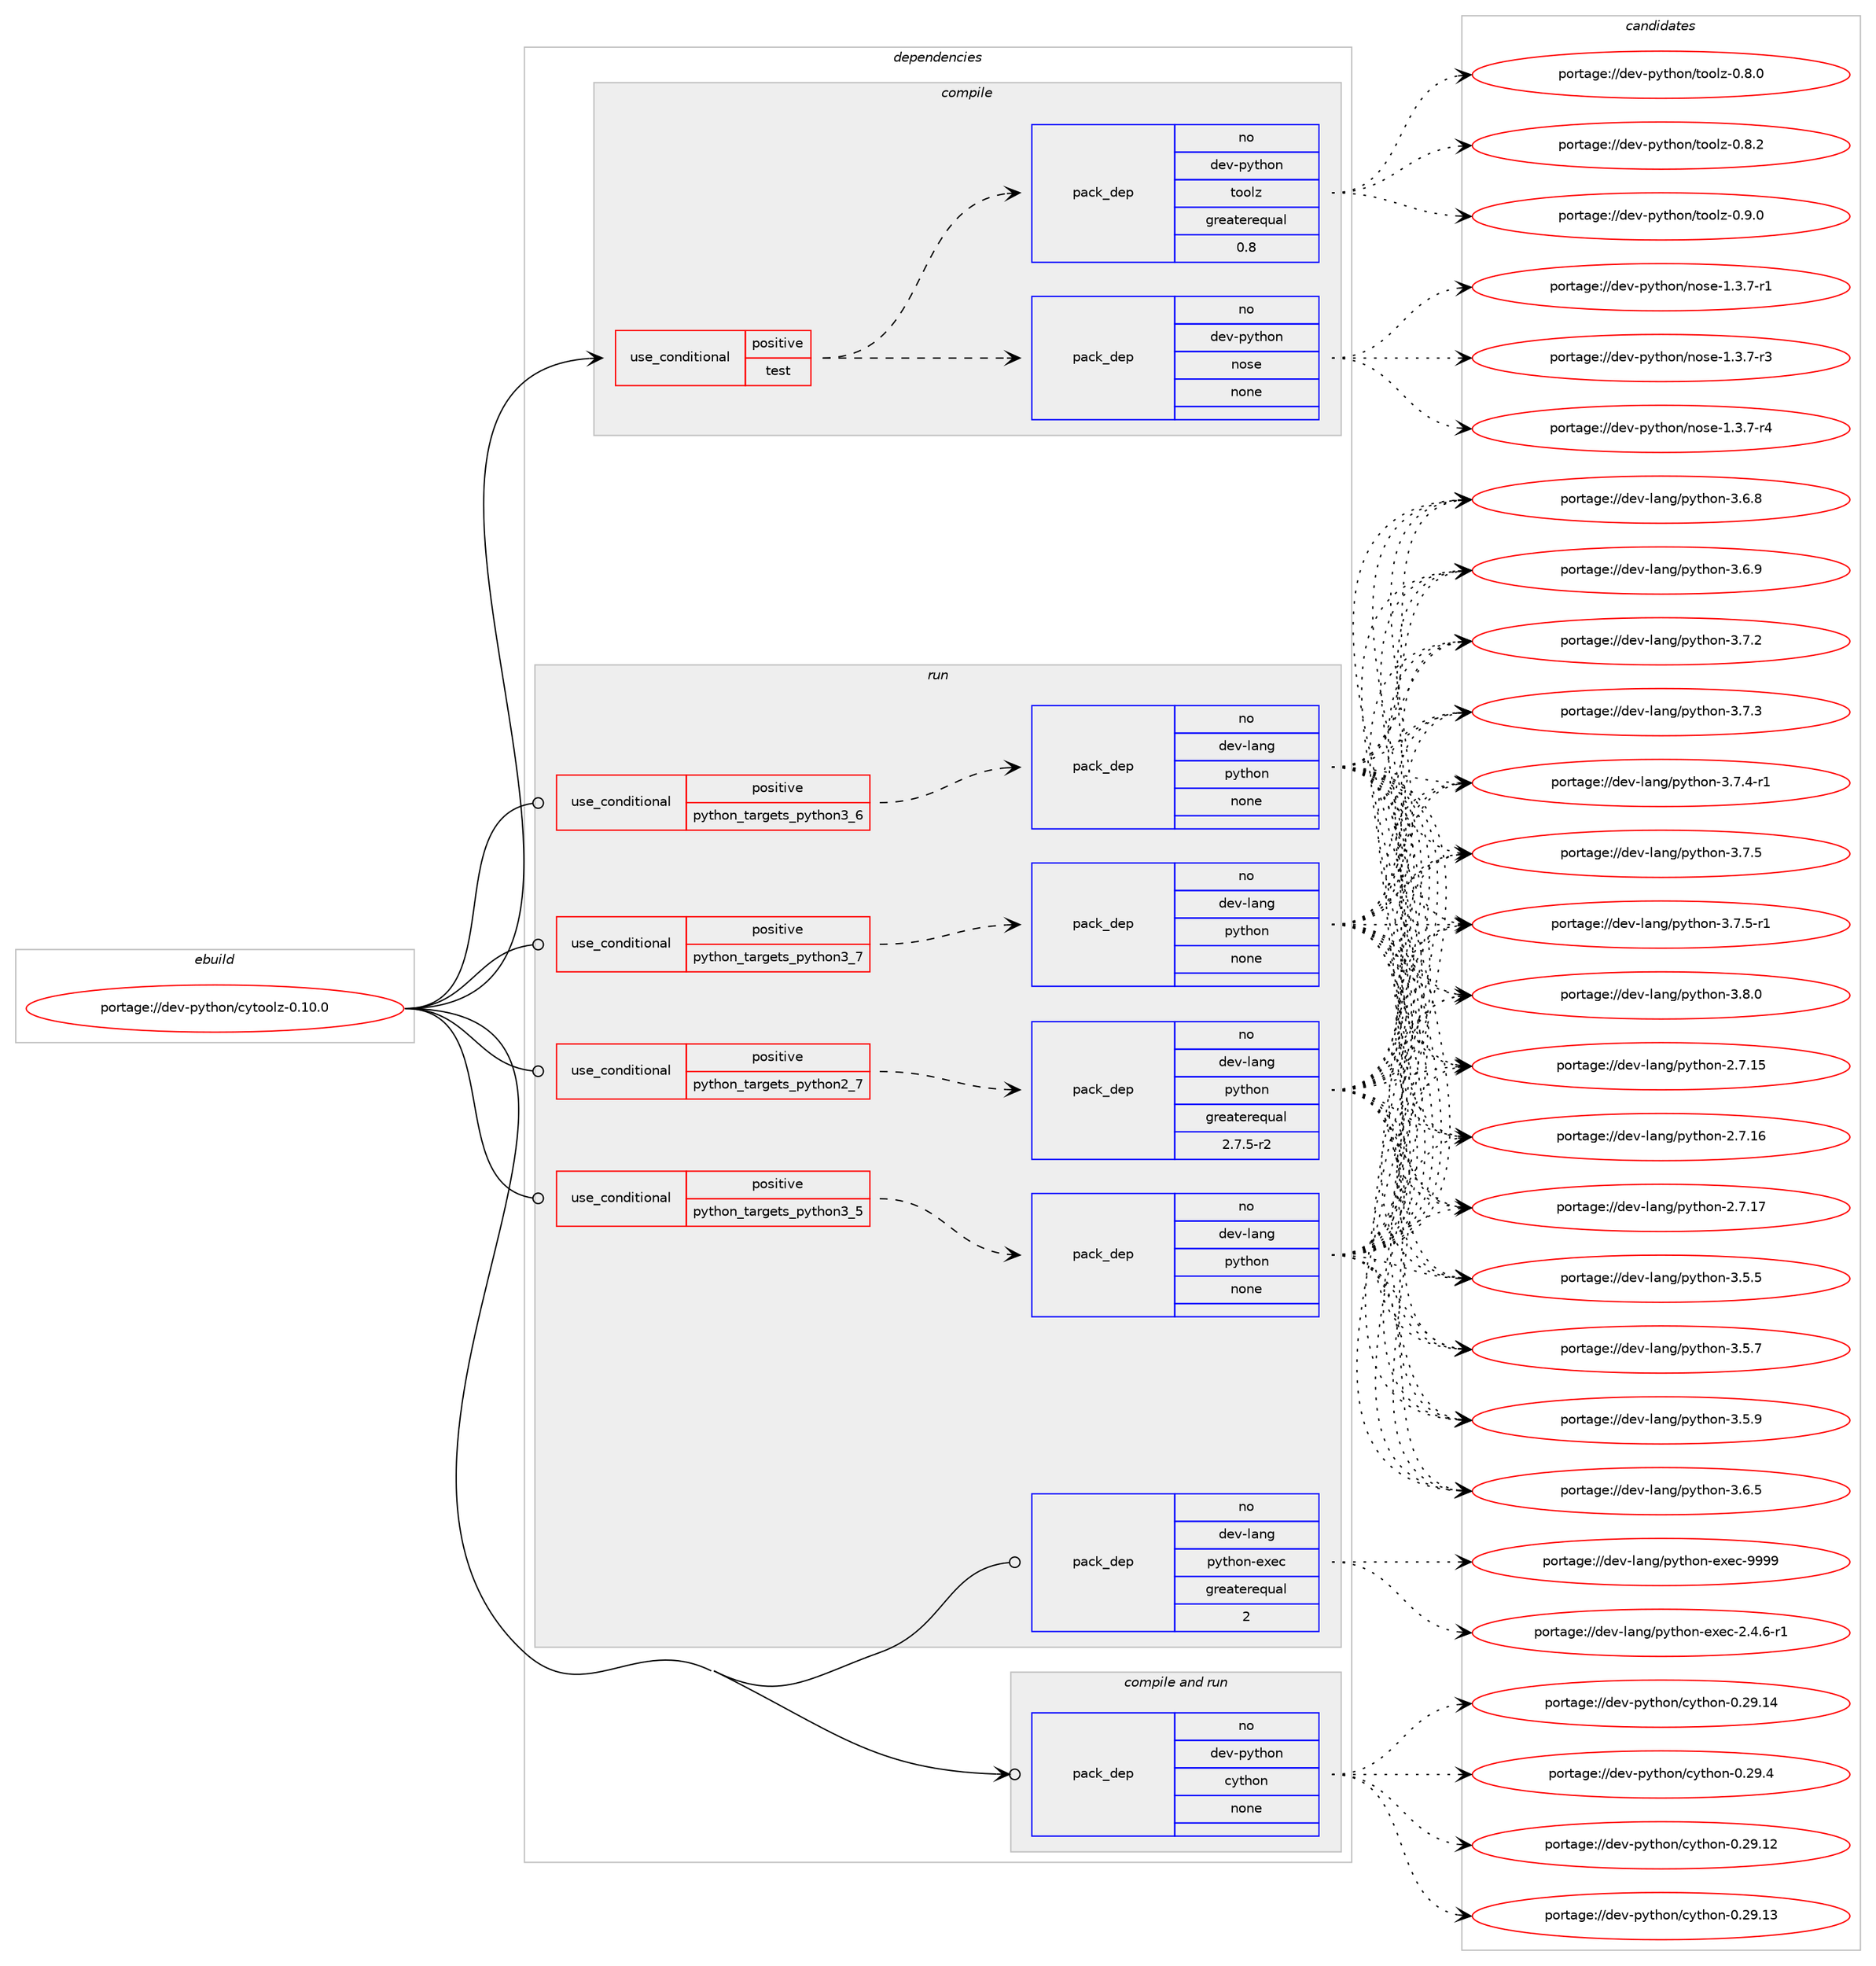 digraph prolog {

# *************
# Graph options
# *************

newrank=true;
concentrate=true;
compound=true;
graph [rankdir=LR,fontname=Helvetica,fontsize=10,ranksep=1.5];#, ranksep=2.5, nodesep=0.2];
edge  [arrowhead=vee];
node  [fontname=Helvetica,fontsize=10];

# **********
# The ebuild
# **********

subgraph cluster_leftcol {
color=gray;
rank=same;
label=<<i>ebuild</i>>;
id [label="portage://dev-python/cytoolz-0.10.0", color=red, width=4, href="../dev-python/cytoolz-0.10.0.svg"];
}

# ****************
# The dependencies
# ****************

subgraph cluster_midcol {
color=gray;
label=<<i>dependencies</i>>;
subgraph cluster_compile {
fillcolor="#eeeeee";
style=filled;
label=<<i>compile</i>>;
subgraph cond27439 {
dependency135655 [label=<<TABLE BORDER="0" CELLBORDER="1" CELLSPACING="0" CELLPADDING="4"><TR><TD ROWSPAN="3" CELLPADDING="10">use_conditional</TD></TR><TR><TD>positive</TD></TR><TR><TD>test</TD></TR></TABLE>>, shape=none, color=red];
subgraph pack104902 {
dependency135656 [label=<<TABLE BORDER="0" CELLBORDER="1" CELLSPACING="0" CELLPADDING="4" WIDTH="220"><TR><TD ROWSPAN="6" CELLPADDING="30">pack_dep</TD></TR><TR><TD WIDTH="110">no</TD></TR><TR><TD>dev-python</TD></TR><TR><TD>nose</TD></TR><TR><TD>none</TD></TR><TR><TD></TD></TR></TABLE>>, shape=none, color=blue];
}
dependency135655:e -> dependency135656:w [weight=20,style="dashed",arrowhead="vee"];
subgraph pack104903 {
dependency135657 [label=<<TABLE BORDER="0" CELLBORDER="1" CELLSPACING="0" CELLPADDING="4" WIDTH="220"><TR><TD ROWSPAN="6" CELLPADDING="30">pack_dep</TD></TR><TR><TD WIDTH="110">no</TD></TR><TR><TD>dev-python</TD></TR><TR><TD>toolz</TD></TR><TR><TD>greaterequal</TD></TR><TR><TD>0.8</TD></TR></TABLE>>, shape=none, color=blue];
}
dependency135655:e -> dependency135657:w [weight=20,style="dashed",arrowhead="vee"];
}
id:e -> dependency135655:w [weight=20,style="solid",arrowhead="vee"];
}
subgraph cluster_compileandrun {
fillcolor="#eeeeee";
style=filled;
label=<<i>compile and run</i>>;
subgraph pack104904 {
dependency135658 [label=<<TABLE BORDER="0" CELLBORDER="1" CELLSPACING="0" CELLPADDING="4" WIDTH="220"><TR><TD ROWSPAN="6" CELLPADDING="30">pack_dep</TD></TR><TR><TD WIDTH="110">no</TD></TR><TR><TD>dev-python</TD></TR><TR><TD>cython</TD></TR><TR><TD>none</TD></TR><TR><TD></TD></TR></TABLE>>, shape=none, color=blue];
}
id:e -> dependency135658:w [weight=20,style="solid",arrowhead="odotvee"];
}
subgraph cluster_run {
fillcolor="#eeeeee";
style=filled;
label=<<i>run</i>>;
subgraph cond27440 {
dependency135659 [label=<<TABLE BORDER="0" CELLBORDER="1" CELLSPACING="0" CELLPADDING="4"><TR><TD ROWSPAN="3" CELLPADDING="10">use_conditional</TD></TR><TR><TD>positive</TD></TR><TR><TD>python_targets_python2_7</TD></TR></TABLE>>, shape=none, color=red];
subgraph pack104905 {
dependency135660 [label=<<TABLE BORDER="0" CELLBORDER="1" CELLSPACING="0" CELLPADDING="4" WIDTH="220"><TR><TD ROWSPAN="6" CELLPADDING="30">pack_dep</TD></TR><TR><TD WIDTH="110">no</TD></TR><TR><TD>dev-lang</TD></TR><TR><TD>python</TD></TR><TR><TD>greaterequal</TD></TR><TR><TD>2.7.5-r2</TD></TR></TABLE>>, shape=none, color=blue];
}
dependency135659:e -> dependency135660:w [weight=20,style="dashed",arrowhead="vee"];
}
id:e -> dependency135659:w [weight=20,style="solid",arrowhead="odot"];
subgraph cond27441 {
dependency135661 [label=<<TABLE BORDER="0" CELLBORDER="1" CELLSPACING="0" CELLPADDING="4"><TR><TD ROWSPAN="3" CELLPADDING="10">use_conditional</TD></TR><TR><TD>positive</TD></TR><TR><TD>python_targets_python3_5</TD></TR></TABLE>>, shape=none, color=red];
subgraph pack104906 {
dependency135662 [label=<<TABLE BORDER="0" CELLBORDER="1" CELLSPACING="0" CELLPADDING="4" WIDTH="220"><TR><TD ROWSPAN="6" CELLPADDING="30">pack_dep</TD></TR><TR><TD WIDTH="110">no</TD></TR><TR><TD>dev-lang</TD></TR><TR><TD>python</TD></TR><TR><TD>none</TD></TR><TR><TD></TD></TR></TABLE>>, shape=none, color=blue];
}
dependency135661:e -> dependency135662:w [weight=20,style="dashed",arrowhead="vee"];
}
id:e -> dependency135661:w [weight=20,style="solid",arrowhead="odot"];
subgraph cond27442 {
dependency135663 [label=<<TABLE BORDER="0" CELLBORDER="1" CELLSPACING="0" CELLPADDING="4"><TR><TD ROWSPAN="3" CELLPADDING="10">use_conditional</TD></TR><TR><TD>positive</TD></TR><TR><TD>python_targets_python3_6</TD></TR></TABLE>>, shape=none, color=red];
subgraph pack104907 {
dependency135664 [label=<<TABLE BORDER="0" CELLBORDER="1" CELLSPACING="0" CELLPADDING="4" WIDTH="220"><TR><TD ROWSPAN="6" CELLPADDING="30">pack_dep</TD></TR><TR><TD WIDTH="110">no</TD></TR><TR><TD>dev-lang</TD></TR><TR><TD>python</TD></TR><TR><TD>none</TD></TR><TR><TD></TD></TR></TABLE>>, shape=none, color=blue];
}
dependency135663:e -> dependency135664:w [weight=20,style="dashed",arrowhead="vee"];
}
id:e -> dependency135663:w [weight=20,style="solid",arrowhead="odot"];
subgraph cond27443 {
dependency135665 [label=<<TABLE BORDER="0" CELLBORDER="1" CELLSPACING="0" CELLPADDING="4"><TR><TD ROWSPAN="3" CELLPADDING="10">use_conditional</TD></TR><TR><TD>positive</TD></TR><TR><TD>python_targets_python3_7</TD></TR></TABLE>>, shape=none, color=red];
subgraph pack104908 {
dependency135666 [label=<<TABLE BORDER="0" CELLBORDER="1" CELLSPACING="0" CELLPADDING="4" WIDTH="220"><TR><TD ROWSPAN="6" CELLPADDING="30">pack_dep</TD></TR><TR><TD WIDTH="110">no</TD></TR><TR><TD>dev-lang</TD></TR><TR><TD>python</TD></TR><TR><TD>none</TD></TR><TR><TD></TD></TR></TABLE>>, shape=none, color=blue];
}
dependency135665:e -> dependency135666:w [weight=20,style="dashed",arrowhead="vee"];
}
id:e -> dependency135665:w [weight=20,style="solid",arrowhead="odot"];
subgraph pack104909 {
dependency135667 [label=<<TABLE BORDER="0" CELLBORDER="1" CELLSPACING="0" CELLPADDING="4" WIDTH="220"><TR><TD ROWSPAN="6" CELLPADDING="30">pack_dep</TD></TR><TR><TD WIDTH="110">no</TD></TR><TR><TD>dev-lang</TD></TR><TR><TD>python-exec</TD></TR><TR><TD>greaterequal</TD></TR><TR><TD>2</TD></TR></TABLE>>, shape=none, color=blue];
}
id:e -> dependency135667:w [weight=20,style="solid",arrowhead="odot"];
}
}

# **************
# The candidates
# **************

subgraph cluster_choices {
rank=same;
color=gray;
label=<<i>candidates</i>>;

subgraph choice104902 {
color=black;
nodesep=1;
choiceportage10010111845112121116104111110471101111151014549465146554511449 [label="portage://dev-python/nose-1.3.7-r1", color=red, width=4,href="../dev-python/nose-1.3.7-r1.svg"];
choiceportage10010111845112121116104111110471101111151014549465146554511451 [label="portage://dev-python/nose-1.3.7-r3", color=red, width=4,href="../dev-python/nose-1.3.7-r3.svg"];
choiceportage10010111845112121116104111110471101111151014549465146554511452 [label="portage://dev-python/nose-1.3.7-r4", color=red, width=4,href="../dev-python/nose-1.3.7-r4.svg"];
dependency135656:e -> choiceportage10010111845112121116104111110471101111151014549465146554511449:w [style=dotted,weight="100"];
dependency135656:e -> choiceportage10010111845112121116104111110471101111151014549465146554511451:w [style=dotted,weight="100"];
dependency135656:e -> choiceportage10010111845112121116104111110471101111151014549465146554511452:w [style=dotted,weight="100"];
}
subgraph choice104903 {
color=black;
nodesep=1;
choiceportage1001011184511212111610411111047116111111108122454846564648 [label="portage://dev-python/toolz-0.8.0", color=red, width=4,href="../dev-python/toolz-0.8.0.svg"];
choiceportage1001011184511212111610411111047116111111108122454846564650 [label="portage://dev-python/toolz-0.8.2", color=red, width=4,href="../dev-python/toolz-0.8.2.svg"];
choiceportage1001011184511212111610411111047116111111108122454846574648 [label="portage://dev-python/toolz-0.9.0", color=red, width=4,href="../dev-python/toolz-0.9.0.svg"];
dependency135657:e -> choiceportage1001011184511212111610411111047116111111108122454846564648:w [style=dotted,weight="100"];
dependency135657:e -> choiceportage1001011184511212111610411111047116111111108122454846564650:w [style=dotted,weight="100"];
dependency135657:e -> choiceportage1001011184511212111610411111047116111111108122454846574648:w [style=dotted,weight="100"];
}
subgraph choice104904 {
color=black;
nodesep=1;
choiceportage1001011184511212111610411111047991211161041111104548465057464950 [label="portage://dev-python/cython-0.29.12", color=red, width=4,href="../dev-python/cython-0.29.12.svg"];
choiceportage1001011184511212111610411111047991211161041111104548465057464951 [label="portage://dev-python/cython-0.29.13", color=red, width=4,href="../dev-python/cython-0.29.13.svg"];
choiceportage1001011184511212111610411111047991211161041111104548465057464952 [label="portage://dev-python/cython-0.29.14", color=red, width=4,href="../dev-python/cython-0.29.14.svg"];
choiceportage10010111845112121116104111110479912111610411111045484650574652 [label="portage://dev-python/cython-0.29.4", color=red, width=4,href="../dev-python/cython-0.29.4.svg"];
dependency135658:e -> choiceportage1001011184511212111610411111047991211161041111104548465057464950:w [style=dotted,weight="100"];
dependency135658:e -> choiceportage1001011184511212111610411111047991211161041111104548465057464951:w [style=dotted,weight="100"];
dependency135658:e -> choiceportage1001011184511212111610411111047991211161041111104548465057464952:w [style=dotted,weight="100"];
dependency135658:e -> choiceportage10010111845112121116104111110479912111610411111045484650574652:w [style=dotted,weight="100"];
}
subgraph choice104905 {
color=black;
nodesep=1;
choiceportage10010111845108971101034711212111610411111045504655464953 [label="portage://dev-lang/python-2.7.15", color=red, width=4,href="../dev-lang/python-2.7.15.svg"];
choiceportage10010111845108971101034711212111610411111045504655464954 [label="portage://dev-lang/python-2.7.16", color=red, width=4,href="../dev-lang/python-2.7.16.svg"];
choiceportage10010111845108971101034711212111610411111045504655464955 [label="portage://dev-lang/python-2.7.17", color=red, width=4,href="../dev-lang/python-2.7.17.svg"];
choiceportage100101118451089711010347112121116104111110455146534653 [label="portage://dev-lang/python-3.5.5", color=red, width=4,href="../dev-lang/python-3.5.5.svg"];
choiceportage100101118451089711010347112121116104111110455146534655 [label="portage://dev-lang/python-3.5.7", color=red, width=4,href="../dev-lang/python-3.5.7.svg"];
choiceportage100101118451089711010347112121116104111110455146534657 [label="portage://dev-lang/python-3.5.9", color=red, width=4,href="../dev-lang/python-3.5.9.svg"];
choiceportage100101118451089711010347112121116104111110455146544653 [label="portage://dev-lang/python-3.6.5", color=red, width=4,href="../dev-lang/python-3.6.5.svg"];
choiceportage100101118451089711010347112121116104111110455146544656 [label="portage://dev-lang/python-3.6.8", color=red, width=4,href="../dev-lang/python-3.6.8.svg"];
choiceportage100101118451089711010347112121116104111110455146544657 [label="portage://dev-lang/python-3.6.9", color=red, width=4,href="../dev-lang/python-3.6.9.svg"];
choiceportage100101118451089711010347112121116104111110455146554650 [label="portage://dev-lang/python-3.7.2", color=red, width=4,href="../dev-lang/python-3.7.2.svg"];
choiceportage100101118451089711010347112121116104111110455146554651 [label="portage://dev-lang/python-3.7.3", color=red, width=4,href="../dev-lang/python-3.7.3.svg"];
choiceportage1001011184510897110103471121211161041111104551465546524511449 [label="portage://dev-lang/python-3.7.4-r1", color=red, width=4,href="../dev-lang/python-3.7.4-r1.svg"];
choiceportage100101118451089711010347112121116104111110455146554653 [label="portage://dev-lang/python-3.7.5", color=red, width=4,href="../dev-lang/python-3.7.5.svg"];
choiceportage1001011184510897110103471121211161041111104551465546534511449 [label="portage://dev-lang/python-3.7.5-r1", color=red, width=4,href="../dev-lang/python-3.7.5-r1.svg"];
choiceportage100101118451089711010347112121116104111110455146564648 [label="portage://dev-lang/python-3.8.0", color=red, width=4,href="../dev-lang/python-3.8.0.svg"];
dependency135660:e -> choiceportage10010111845108971101034711212111610411111045504655464953:w [style=dotted,weight="100"];
dependency135660:e -> choiceportage10010111845108971101034711212111610411111045504655464954:w [style=dotted,weight="100"];
dependency135660:e -> choiceportage10010111845108971101034711212111610411111045504655464955:w [style=dotted,weight="100"];
dependency135660:e -> choiceportage100101118451089711010347112121116104111110455146534653:w [style=dotted,weight="100"];
dependency135660:e -> choiceportage100101118451089711010347112121116104111110455146534655:w [style=dotted,weight="100"];
dependency135660:e -> choiceportage100101118451089711010347112121116104111110455146534657:w [style=dotted,weight="100"];
dependency135660:e -> choiceportage100101118451089711010347112121116104111110455146544653:w [style=dotted,weight="100"];
dependency135660:e -> choiceportage100101118451089711010347112121116104111110455146544656:w [style=dotted,weight="100"];
dependency135660:e -> choiceportage100101118451089711010347112121116104111110455146544657:w [style=dotted,weight="100"];
dependency135660:e -> choiceportage100101118451089711010347112121116104111110455146554650:w [style=dotted,weight="100"];
dependency135660:e -> choiceportage100101118451089711010347112121116104111110455146554651:w [style=dotted,weight="100"];
dependency135660:e -> choiceportage1001011184510897110103471121211161041111104551465546524511449:w [style=dotted,weight="100"];
dependency135660:e -> choiceportage100101118451089711010347112121116104111110455146554653:w [style=dotted,weight="100"];
dependency135660:e -> choiceportage1001011184510897110103471121211161041111104551465546534511449:w [style=dotted,weight="100"];
dependency135660:e -> choiceportage100101118451089711010347112121116104111110455146564648:w [style=dotted,weight="100"];
}
subgraph choice104906 {
color=black;
nodesep=1;
choiceportage10010111845108971101034711212111610411111045504655464953 [label="portage://dev-lang/python-2.7.15", color=red, width=4,href="../dev-lang/python-2.7.15.svg"];
choiceportage10010111845108971101034711212111610411111045504655464954 [label="portage://dev-lang/python-2.7.16", color=red, width=4,href="../dev-lang/python-2.7.16.svg"];
choiceportage10010111845108971101034711212111610411111045504655464955 [label="portage://dev-lang/python-2.7.17", color=red, width=4,href="../dev-lang/python-2.7.17.svg"];
choiceportage100101118451089711010347112121116104111110455146534653 [label="portage://dev-lang/python-3.5.5", color=red, width=4,href="../dev-lang/python-3.5.5.svg"];
choiceportage100101118451089711010347112121116104111110455146534655 [label="portage://dev-lang/python-3.5.7", color=red, width=4,href="../dev-lang/python-3.5.7.svg"];
choiceportage100101118451089711010347112121116104111110455146534657 [label="portage://dev-lang/python-3.5.9", color=red, width=4,href="../dev-lang/python-3.5.9.svg"];
choiceportage100101118451089711010347112121116104111110455146544653 [label="portage://dev-lang/python-3.6.5", color=red, width=4,href="../dev-lang/python-3.6.5.svg"];
choiceportage100101118451089711010347112121116104111110455146544656 [label="portage://dev-lang/python-3.6.8", color=red, width=4,href="../dev-lang/python-3.6.8.svg"];
choiceportage100101118451089711010347112121116104111110455146544657 [label="portage://dev-lang/python-3.6.9", color=red, width=4,href="../dev-lang/python-3.6.9.svg"];
choiceportage100101118451089711010347112121116104111110455146554650 [label="portage://dev-lang/python-3.7.2", color=red, width=4,href="../dev-lang/python-3.7.2.svg"];
choiceportage100101118451089711010347112121116104111110455146554651 [label="portage://dev-lang/python-3.7.3", color=red, width=4,href="../dev-lang/python-3.7.3.svg"];
choiceportage1001011184510897110103471121211161041111104551465546524511449 [label="portage://dev-lang/python-3.7.4-r1", color=red, width=4,href="../dev-lang/python-3.7.4-r1.svg"];
choiceportage100101118451089711010347112121116104111110455146554653 [label="portage://dev-lang/python-3.7.5", color=red, width=4,href="../dev-lang/python-3.7.5.svg"];
choiceportage1001011184510897110103471121211161041111104551465546534511449 [label="portage://dev-lang/python-3.7.5-r1", color=red, width=4,href="../dev-lang/python-3.7.5-r1.svg"];
choiceportage100101118451089711010347112121116104111110455146564648 [label="portage://dev-lang/python-3.8.0", color=red, width=4,href="../dev-lang/python-3.8.0.svg"];
dependency135662:e -> choiceportage10010111845108971101034711212111610411111045504655464953:w [style=dotted,weight="100"];
dependency135662:e -> choiceportage10010111845108971101034711212111610411111045504655464954:w [style=dotted,weight="100"];
dependency135662:e -> choiceportage10010111845108971101034711212111610411111045504655464955:w [style=dotted,weight="100"];
dependency135662:e -> choiceportage100101118451089711010347112121116104111110455146534653:w [style=dotted,weight="100"];
dependency135662:e -> choiceportage100101118451089711010347112121116104111110455146534655:w [style=dotted,weight="100"];
dependency135662:e -> choiceportage100101118451089711010347112121116104111110455146534657:w [style=dotted,weight="100"];
dependency135662:e -> choiceportage100101118451089711010347112121116104111110455146544653:w [style=dotted,weight="100"];
dependency135662:e -> choiceportage100101118451089711010347112121116104111110455146544656:w [style=dotted,weight="100"];
dependency135662:e -> choiceportage100101118451089711010347112121116104111110455146544657:w [style=dotted,weight="100"];
dependency135662:e -> choiceportage100101118451089711010347112121116104111110455146554650:w [style=dotted,weight="100"];
dependency135662:e -> choiceportage100101118451089711010347112121116104111110455146554651:w [style=dotted,weight="100"];
dependency135662:e -> choiceportage1001011184510897110103471121211161041111104551465546524511449:w [style=dotted,weight="100"];
dependency135662:e -> choiceportage100101118451089711010347112121116104111110455146554653:w [style=dotted,weight="100"];
dependency135662:e -> choiceportage1001011184510897110103471121211161041111104551465546534511449:w [style=dotted,weight="100"];
dependency135662:e -> choiceportage100101118451089711010347112121116104111110455146564648:w [style=dotted,weight="100"];
}
subgraph choice104907 {
color=black;
nodesep=1;
choiceportage10010111845108971101034711212111610411111045504655464953 [label="portage://dev-lang/python-2.7.15", color=red, width=4,href="../dev-lang/python-2.7.15.svg"];
choiceportage10010111845108971101034711212111610411111045504655464954 [label="portage://dev-lang/python-2.7.16", color=red, width=4,href="../dev-lang/python-2.7.16.svg"];
choiceportage10010111845108971101034711212111610411111045504655464955 [label="portage://dev-lang/python-2.7.17", color=red, width=4,href="../dev-lang/python-2.7.17.svg"];
choiceportage100101118451089711010347112121116104111110455146534653 [label="portage://dev-lang/python-3.5.5", color=red, width=4,href="../dev-lang/python-3.5.5.svg"];
choiceportage100101118451089711010347112121116104111110455146534655 [label="portage://dev-lang/python-3.5.7", color=red, width=4,href="../dev-lang/python-3.5.7.svg"];
choiceportage100101118451089711010347112121116104111110455146534657 [label="portage://dev-lang/python-3.5.9", color=red, width=4,href="../dev-lang/python-3.5.9.svg"];
choiceportage100101118451089711010347112121116104111110455146544653 [label="portage://dev-lang/python-3.6.5", color=red, width=4,href="../dev-lang/python-3.6.5.svg"];
choiceportage100101118451089711010347112121116104111110455146544656 [label="portage://dev-lang/python-3.6.8", color=red, width=4,href="../dev-lang/python-3.6.8.svg"];
choiceportage100101118451089711010347112121116104111110455146544657 [label="portage://dev-lang/python-3.6.9", color=red, width=4,href="../dev-lang/python-3.6.9.svg"];
choiceportage100101118451089711010347112121116104111110455146554650 [label="portage://dev-lang/python-3.7.2", color=red, width=4,href="../dev-lang/python-3.7.2.svg"];
choiceportage100101118451089711010347112121116104111110455146554651 [label="portage://dev-lang/python-3.7.3", color=red, width=4,href="../dev-lang/python-3.7.3.svg"];
choiceportage1001011184510897110103471121211161041111104551465546524511449 [label="portage://dev-lang/python-3.7.4-r1", color=red, width=4,href="../dev-lang/python-3.7.4-r1.svg"];
choiceportage100101118451089711010347112121116104111110455146554653 [label="portage://dev-lang/python-3.7.5", color=red, width=4,href="../dev-lang/python-3.7.5.svg"];
choiceportage1001011184510897110103471121211161041111104551465546534511449 [label="portage://dev-lang/python-3.7.5-r1", color=red, width=4,href="../dev-lang/python-3.7.5-r1.svg"];
choiceportage100101118451089711010347112121116104111110455146564648 [label="portage://dev-lang/python-3.8.0", color=red, width=4,href="../dev-lang/python-3.8.0.svg"];
dependency135664:e -> choiceportage10010111845108971101034711212111610411111045504655464953:w [style=dotted,weight="100"];
dependency135664:e -> choiceportage10010111845108971101034711212111610411111045504655464954:w [style=dotted,weight="100"];
dependency135664:e -> choiceportage10010111845108971101034711212111610411111045504655464955:w [style=dotted,weight="100"];
dependency135664:e -> choiceportage100101118451089711010347112121116104111110455146534653:w [style=dotted,weight="100"];
dependency135664:e -> choiceportage100101118451089711010347112121116104111110455146534655:w [style=dotted,weight="100"];
dependency135664:e -> choiceportage100101118451089711010347112121116104111110455146534657:w [style=dotted,weight="100"];
dependency135664:e -> choiceportage100101118451089711010347112121116104111110455146544653:w [style=dotted,weight="100"];
dependency135664:e -> choiceportage100101118451089711010347112121116104111110455146544656:w [style=dotted,weight="100"];
dependency135664:e -> choiceportage100101118451089711010347112121116104111110455146544657:w [style=dotted,weight="100"];
dependency135664:e -> choiceportage100101118451089711010347112121116104111110455146554650:w [style=dotted,weight="100"];
dependency135664:e -> choiceportage100101118451089711010347112121116104111110455146554651:w [style=dotted,weight="100"];
dependency135664:e -> choiceportage1001011184510897110103471121211161041111104551465546524511449:w [style=dotted,weight="100"];
dependency135664:e -> choiceportage100101118451089711010347112121116104111110455146554653:w [style=dotted,weight="100"];
dependency135664:e -> choiceportage1001011184510897110103471121211161041111104551465546534511449:w [style=dotted,weight="100"];
dependency135664:e -> choiceportage100101118451089711010347112121116104111110455146564648:w [style=dotted,weight="100"];
}
subgraph choice104908 {
color=black;
nodesep=1;
choiceportage10010111845108971101034711212111610411111045504655464953 [label="portage://dev-lang/python-2.7.15", color=red, width=4,href="../dev-lang/python-2.7.15.svg"];
choiceportage10010111845108971101034711212111610411111045504655464954 [label="portage://dev-lang/python-2.7.16", color=red, width=4,href="../dev-lang/python-2.7.16.svg"];
choiceportage10010111845108971101034711212111610411111045504655464955 [label="portage://dev-lang/python-2.7.17", color=red, width=4,href="../dev-lang/python-2.7.17.svg"];
choiceportage100101118451089711010347112121116104111110455146534653 [label="portage://dev-lang/python-3.5.5", color=red, width=4,href="../dev-lang/python-3.5.5.svg"];
choiceportage100101118451089711010347112121116104111110455146534655 [label="portage://dev-lang/python-3.5.7", color=red, width=4,href="../dev-lang/python-3.5.7.svg"];
choiceportage100101118451089711010347112121116104111110455146534657 [label="portage://dev-lang/python-3.5.9", color=red, width=4,href="../dev-lang/python-3.5.9.svg"];
choiceportage100101118451089711010347112121116104111110455146544653 [label="portage://dev-lang/python-3.6.5", color=red, width=4,href="../dev-lang/python-3.6.5.svg"];
choiceportage100101118451089711010347112121116104111110455146544656 [label="portage://dev-lang/python-3.6.8", color=red, width=4,href="../dev-lang/python-3.6.8.svg"];
choiceportage100101118451089711010347112121116104111110455146544657 [label="portage://dev-lang/python-3.6.9", color=red, width=4,href="../dev-lang/python-3.6.9.svg"];
choiceportage100101118451089711010347112121116104111110455146554650 [label="portage://dev-lang/python-3.7.2", color=red, width=4,href="../dev-lang/python-3.7.2.svg"];
choiceportage100101118451089711010347112121116104111110455146554651 [label="portage://dev-lang/python-3.7.3", color=red, width=4,href="../dev-lang/python-3.7.3.svg"];
choiceportage1001011184510897110103471121211161041111104551465546524511449 [label="portage://dev-lang/python-3.7.4-r1", color=red, width=4,href="../dev-lang/python-3.7.4-r1.svg"];
choiceportage100101118451089711010347112121116104111110455146554653 [label="portage://dev-lang/python-3.7.5", color=red, width=4,href="../dev-lang/python-3.7.5.svg"];
choiceportage1001011184510897110103471121211161041111104551465546534511449 [label="portage://dev-lang/python-3.7.5-r1", color=red, width=4,href="../dev-lang/python-3.7.5-r1.svg"];
choiceportage100101118451089711010347112121116104111110455146564648 [label="portage://dev-lang/python-3.8.0", color=red, width=4,href="../dev-lang/python-3.8.0.svg"];
dependency135666:e -> choiceportage10010111845108971101034711212111610411111045504655464953:w [style=dotted,weight="100"];
dependency135666:e -> choiceportage10010111845108971101034711212111610411111045504655464954:w [style=dotted,weight="100"];
dependency135666:e -> choiceportage10010111845108971101034711212111610411111045504655464955:w [style=dotted,weight="100"];
dependency135666:e -> choiceportage100101118451089711010347112121116104111110455146534653:w [style=dotted,weight="100"];
dependency135666:e -> choiceportage100101118451089711010347112121116104111110455146534655:w [style=dotted,weight="100"];
dependency135666:e -> choiceportage100101118451089711010347112121116104111110455146534657:w [style=dotted,weight="100"];
dependency135666:e -> choiceportage100101118451089711010347112121116104111110455146544653:w [style=dotted,weight="100"];
dependency135666:e -> choiceportage100101118451089711010347112121116104111110455146544656:w [style=dotted,weight="100"];
dependency135666:e -> choiceportage100101118451089711010347112121116104111110455146544657:w [style=dotted,weight="100"];
dependency135666:e -> choiceportage100101118451089711010347112121116104111110455146554650:w [style=dotted,weight="100"];
dependency135666:e -> choiceportage100101118451089711010347112121116104111110455146554651:w [style=dotted,weight="100"];
dependency135666:e -> choiceportage1001011184510897110103471121211161041111104551465546524511449:w [style=dotted,weight="100"];
dependency135666:e -> choiceportage100101118451089711010347112121116104111110455146554653:w [style=dotted,weight="100"];
dependency135666:e -> choiceportage1001011184510897110103471121211161041111104551465546534511449:w [style=dotted,weight="100"];
dependency135666:e -> choiceportage100101118451089711010347112121116104111110455146564648:w [style=dotted,weight="100"];
}
subgraph choice104909 {
color=black;
nodesep=1;
choiceportage10010111845108971101034711212111610411111045101120101994550465246544511449 [label="portage://dev-lang/python-exec-2.4.6-r1", color=red, width=4,href="../dev-lang/python-exec-2.4.6-r1.svg"];
choiceportage10010111845108971101034711212111610411111045101120101994557575757 [label="portage://dev-lang/python-exec-9999", color=red, width=4,href="../dev-lang/python-exec-9999.svg"];
dependency135667:e -> choiceportage10010111845108971101034711212111610411111045101120101994550465246544511449:w [style=dotted,weight="100"];
dependency135667:e -> choiceportage10010111845108971101034711212111610411111045101120101994557575757:w [style=dotted,weight="100"];
}
}

}
